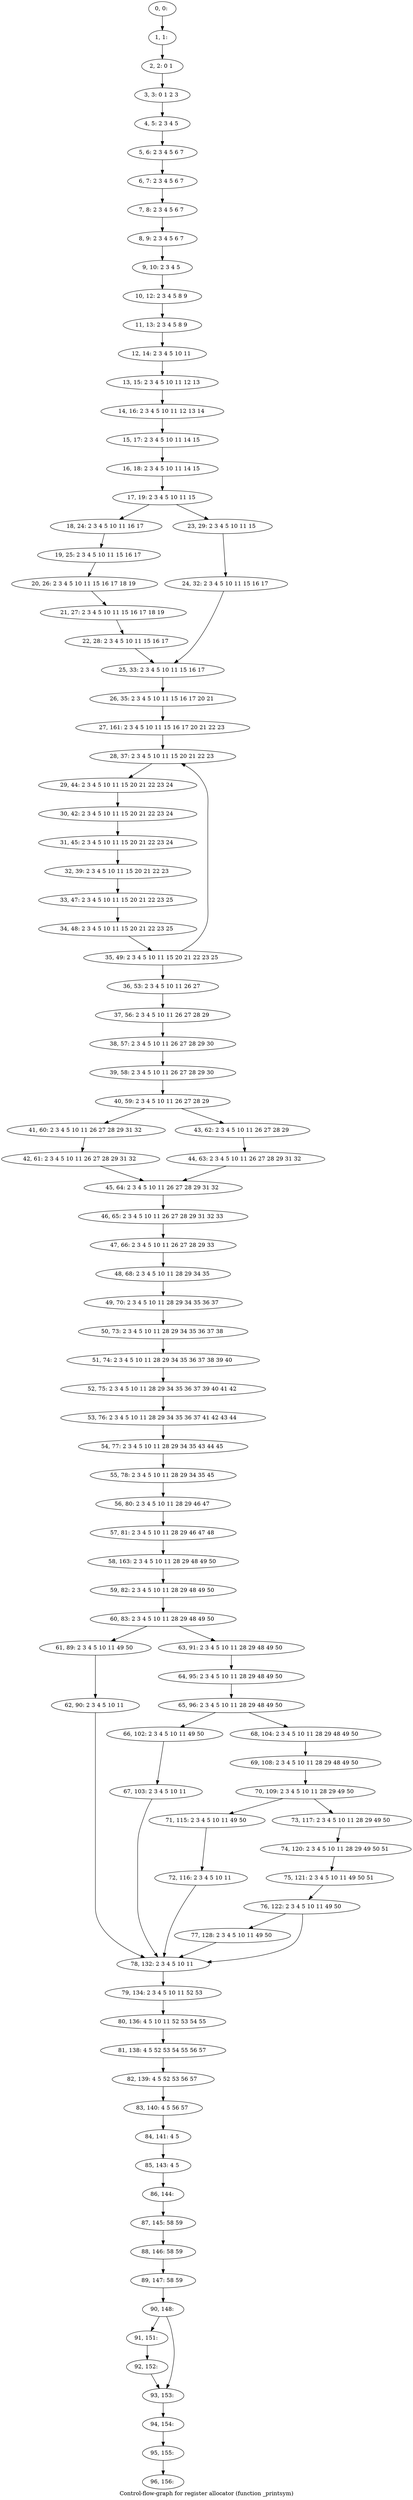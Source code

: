 digraph G {
graph [label="Control-flow-graph for register allocator (function _printsym)"]
0[label="0, 0: "];
1[label="1, 1: "];
2[label="2, 2: 0 1 "];
3[label="3, 3: 0 1 2 3 "];
4[label="4, 5: 2 3 4 5 "];
5[label="5, 6: 2 3 4 5 6 7 "];
6[label="6, 7: 2 3 4 5 6 7 "];
7[label="7, 8: 2 3 4 5 6 7 "];
8[label="8, 9: 2 3 4 5 6 7 "];
9[label="9, 10: 2 3 4 5 "];
10[label="10, 12: 2 3 4 5 8 9 "];
11[label="11, 13: 2 3 4 5 8 9 "];
12[label="12, 14: 2 3 4 5 10 11 "];
13[label="13, 15: 2 3 4 5 10 11 12 13 "];
14[label="14, 16: 2 3 4 5 10 11 12 13 14 "];
15[label="15, 17: 2 3 4 5 10 11 14 15 "];
16[label="16, 18: 2 3 4 5 10 11 14 15 "];
17[label="17, 19: 2 3 4 5 10 11 15 "];
18[label="18, 24: 2 3 4 5 10 11 16 17 "];
19[label="19, 25: 2 3 4 5 10 11 15 16 17 "];
20[label="20, 26: 2 3 4 5 10 11 15 16 17 18 19 "];
21[label="21, 27: 2 3 4 5 10 11 15 16 17 18 19 "];
22[label="22, 28: 2 3 4 5 10 11 15 16 17 "];
23[label="23, 29: 2 3 4 5 10 11 15 "];
24[label="24, 32: 2 3 4 5 10 11 15 16 17 "];
25[label="25, 33: 2 3 4 5 10 11 15 16 17 "];
26[label="26, 35: 2 3 4 5 10 11 15 16 17 20 21 "];
27[label="27, 161: 2 3 4 5 10 11 15 16 17 20 21 22 23 "];
28[label="28, 37: 2 3 4 5 10 11 15 20 21 22 23 "];
29[label="29, 44: 2 3 4 5 10 11 15 20 21 22 23 24 "];
30[label="30, 42: 2 3 4 5 10 11 15 20 21 22 23 24 "];
31[label="31, 45: 2 3 4 5 10 11 15 20 21 22 23 24 "];
32[label="32, 39: 2 3 4 5 10 11 15 20 21 22 23 "];
33[label="33, 47: 2 3 4 5 10 11 15 20 21 22 23 25 "];
34[label="34, 48: 2 3 4 5 10 11 15 20 21 22 23 25 "];
35[label="35, 49: 2 3 4 5 10 11 15 20 21 22 23 25 "];
36[label="36, 53: 2 3 4 5 10 11 26 27 "];
37[label="37, 56: 2 3 4 5 10 11 26 27 28 29 "];
38[label="38, 57: 2 3 4 5 10 11 26 27 28 29 30 "];
39[label="39, 58: 2 3 4 5 10 11 26 27 28 29 30 "];
40[label="40, 59: 2 3 4 5 10 11 26 27 28 29 "];
41[label="41, 60: 2 3 4 5 10 11 26 27 28 29 31 32 "];
42[label="42, 61: 2 3 4 5 10 11 26 27 28 29 31 32 "];
43[label="43, 62: 2 3 4 5 10 11 26 27 28 29 "];
44[label="44, 63: 2 3 4 5 10 11 26 27 28 29 31 32 "];
45[label="45, 64: 2 3 4 5 10 11 26 27 28 29 31 32 "];
46[label="46, 65: 2 3 4 5 10 11 26 27 28 29 31 32 33 "];
47[label="47, 66: 2 3 4 5 10 11 26 27 28 29 33 "];
48[label="48, 68: 2 3 4 5 10 11 28 29 34 35 "];
49[label="49, 70: 2 3 4 5 10 11 28 29 34 35 36 37 "];
50[label="50, 73: 2 3 4 5 10 11 28 29 34 35 36 37 38 "];
51[label="51, 74: 2 3 4 5 10 11 28 29 34 35 36 37 38 39 40 "];
52[label="52, 75: 2 3 4 5 10 11 28 29 34 35 36 37 39 40 41 42 "];
53[label="53, 76: 2 3 4 5 10 11 28 29 34 35 36 37 41 42 43 44 "];
54[label="54, 77: 2 3 4 5 10 11 28 29 34 35 43 44 45 "];
55[label="55, 78: 2 3 4 5 10 11 28 29 34 35 45 "];
56[label="56, 80: 2 3 4 5 10 11 28 29 46 47 "];
57[label="57, 81: 2 3 4 5 10 11 28 29 46 47 48 "];
58[label="58, 163: 2 3 4 5 10 11 28 29 48 49 50 "];
59[label="59, 82: 2 3 4 5 10 11 28 29 48 49 50 "];
60[label="60, 83: 2 3 4 5 10 11 28 29 48 49 50 "];
61[label="61, 89: 2 3 4 5 10 11 49 50 "];
62[label="62, 90: 2 3 4 5 10 11 "];
63[label="63, 91: 2 3 4 5 10 11 28 29 48 49 50 "];
64[label="64, 95: 2 3 4 5 10 11 28 29 48 49 50 "];
65[label="65, 96: 2 3 4 5 10 11 28 29 48 49 50 "];
66[label="66, 102: 2 3 4 5 10 11 49 50 "];
67[label="67, 103: 2 3 4 5 10 11 "];
68[label="68, 104: 2 3 4 5 10 11 28 29 48 49 50 "];
69[label="69, 108: 2 3 4 5 10 11 28 29 48 49 50 "];
70[label="70, 109: 2 3 4 5 10 11 28 29 49 50 "];
71[label="71, 115: 2 3 4 5 10 11 49 50 "];
72[label="72, 116: 2 3 4 5 10 11 "];
73[label="73, 117: 2 3 4 5 10 11 28 29 49 50 "];
74[label="74, 120: 2 3 4 5 10 11 28 29 49 50 51 "];
75[label="75, 121: 2 3 4 5 10 11 49 50 51 "];
76[label="76, 122: 2 3 4 5 10 11 49 50 "];
77[label="77, 128: 2 3 4 5 10 11 49 50 "];
78[label="78, 132: 2 3 4 5 10 11 "];
79[label="79, 134: 2 3 4 5 10 11 52 53 "];
80[label="80, 136: 4 5 10 11 52 53 54 55 "];
81[label="81, 138: 4 5 52 53 54 55 56 57 "];
82[label="82, 139: 4 5 52 53 56 57 "];
83[label="83, 140: 4 5 56 57 "];
84[label="84, 141: 4 5 "];
85[label="85, 143: 4 5 "];
86[label="86, 144: "];
87[label="87, 145: 58 59 "];
88[label="88, 146: 58 59 "];
89[label="89, 147: 58 59 "];
90[label="90, 148: "];
91[label="91, 151: "];
92[label="92, 152: "];
93[label="93, 153: "];
94[label="94, 154: "];
95[label="95, 155: "];
96[label="96, 156: "];
0->1 ;
1->2 ;
2->3 ;
3->4 ;
4->5 ;
5->6 ;
6->7 ;
7->8 ;
8->9 ;
9->10 ;
10->11 ;
11->12 ;
12->13 ;
13->14 ;
14->15 ;
15->16 ;
16->17 ;
17->18 ;
17->23 ;
18->19 ;
19->20 ;
20->21 ;
21->22 ;
22->25 ;
23->24 ;
24->25 ;
25->26 ;
26->27 ;
27->28 ;
28->29 ;
29->30 ;
30->31 ;
31->32 ;
32->33 ;
33->34 ;
34->35 ;
35->36 ;
35->28 ;
36->37 ;
37->38 ;
38->39 ;
39->40 ;
40->41 ;
40->43 ;
41->42 ;
42->45 ;
43->44 ;
44->45 ;
45->46 ;
46->47 ;
47->48 ;
48->49 ;
49->50 ;
50->51 ;
51->52 ;
52->53 ;
53->54 ;
54->55 ;
55->56 ;
56->57 ;
57->58 ;
58->59 ;
59->60 ;
60->61 ;
60->63 ;
61->62 ;
62->78 ;
63->64 ;
64->65 ;
65->66 ;
65->68 ;
66->67 ;
67->78 ;
68->69 ;
69->70 ;
70->71 ;
70->73 ;
71->72 ;
72->78 ;
73->74 ;
74->75 ;
75->76 ;
76->77 ;
76->78 ;
77->78 ;
78->79 ;
79->80 ;
80->81 ;
81->82 ;
82->83 ;
83->84 ;
84->85 ;
85->86 ;
86->87 ;
87->88 ;
88->89 ;
89->90 ;
90->91 ;
90->93 ;
91->92 ;
92->93 ;
93->94 ;
94->95 ;
95->96 ;
}
